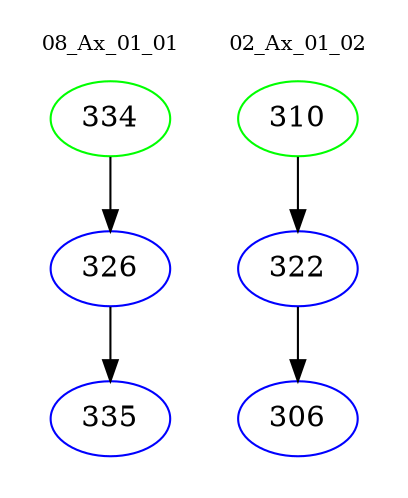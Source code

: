 digraph{
subgraph cluster_0 {
color = white
label = "08_Ax_01_01";
fontsize=10;
T0_334 [label="334", color="green"]
T0_334 -> T0_326 [color="black"]
T0_326 [label="326", color="blue"]
T0_326 -> T0_335 [color="black"]
T0_335 [label="335", color="blue"]
}
subgraph cluster_1 {
color = white
label = "02_Ax_01_02";
fontsize=10;
T1_310 [label="310", color="green"]
T1_310 -> T1_322 [color="black"]
T1_322 [label="322", color="blue"]
T1_322 -> T1_306 [color="black"]
T1_306 [label="306", color="blue"]
}
}
